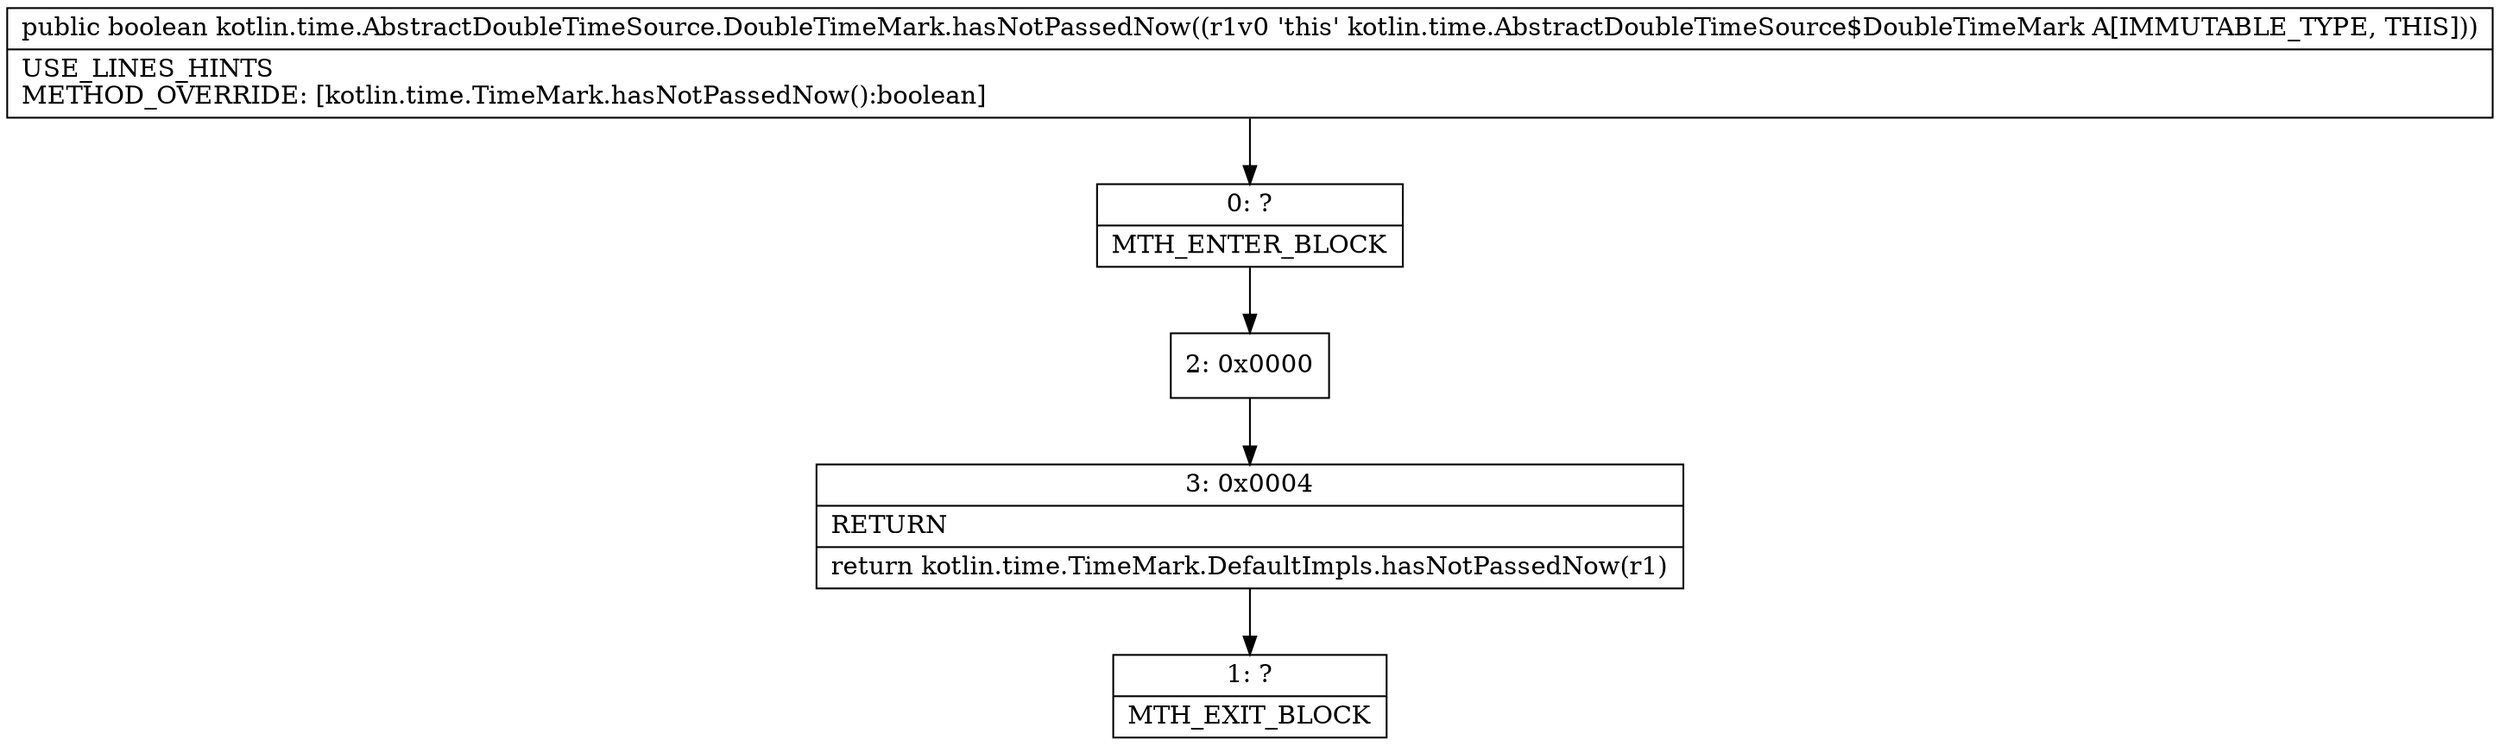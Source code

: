 digraph "CFG forkotlin.time.AbstractDoubleTimeSource.DoubleTimeMark.hasNotPassedNow()Z" {
Node_0 [shape=record,label="{0\:\ ?|MTH_ENTER_BLOCK\l}"];
Node_2 [shape=record,label="{2\:\ 0x0000}"];
Node_3 [shape=record,label="{3\:\ 0x0004|RETURN\l|return kotlin.time.TimeMark.DefaultImpls.hasNotPassedNow(r1)\l}"];
Node_1 [shape=record,label="{1\:\ ?|MTH_EXIT_BLOCK\l}"];
MethodNode[shape=record,label="{public boolean kotlin.time.AbstractDoubleTimeSource.DoubleTimeMark.hasNotPassedNow((r1v0 'this' kotlin.time.AbstractDoubleTimeSource$DoubleTimeMark A[IMMUTABLE_TYPE, THIS]))  | USE_LINES_HINTS\lMETHOD_OVERRIDE: [kotlin.time.TimeMark.hasNotPassedNow():boolean]\l}"];
MethodNode -> Node_0;Node_0 -> Node_2;
Node_2 -> Node_3;
Node_3 -> Node_1;
}

